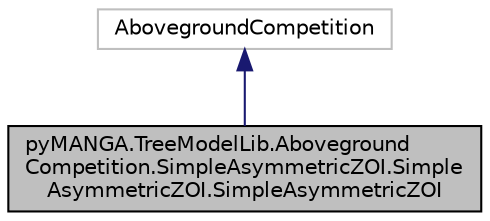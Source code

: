 digraph "pyMANGA.TreeModelLib.AbovegroundCompetition.SimpleAsymmetricZOI.SimpleAsymmetricZOI.SimpleAsymmetricZOI"
{
  edge [fontname="Helvetica",fontsize="10",labelfontname="Helvetica",labelfontsize="10"];
  node [fontname="Helvetica",fontsize="10",shape=record];
  Node1 [label="pyMANGA.TreeModelLib.Aboveground\lCompetition.SimpleAsymmetricZOI.Simple\lAsymmetricZOI.SimpleAsymmetricZOI",height=0.2,width=0.4,color="black", fillcolor="grey75", style="filled", fontcolor="black"];
  Node2 -> Node1 [dir="back",color="midnightblue",fontsize="10",style="solid",fontname="Helvetica"];
  Node2 [label="AbovegroundCompetition",height=0.2,width=0.4,color="grey75", fillcolor="white", style="filled"];
}
